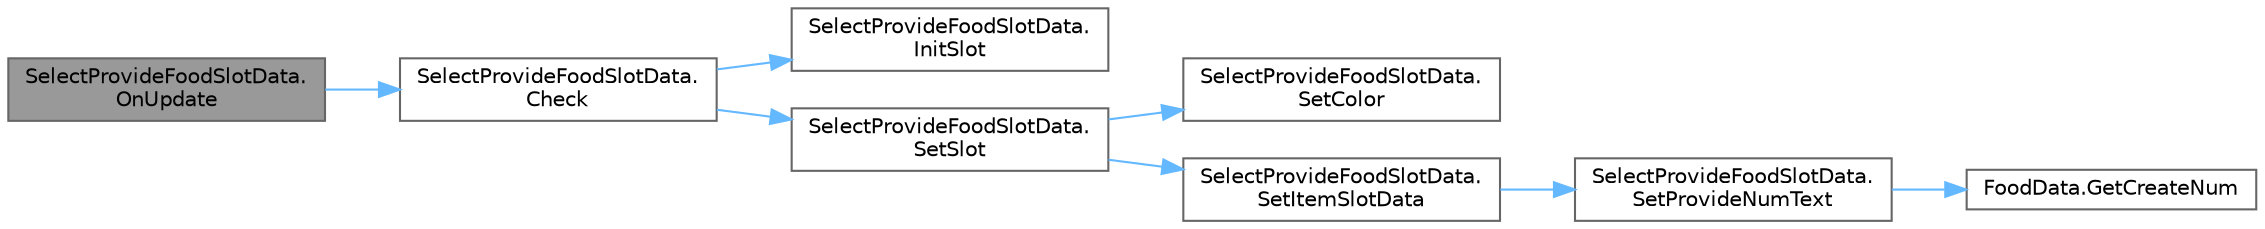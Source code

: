 digraph "SelectProvideFoodSlotData.OnUpdate"
{
 // LATEX_PDF_SIZE
  bgcolor="transparent";
  edge [fontname=Helvetica,fontsize=10,labelfontname=Helvetica,labelfontsize=10];
  node [fontname=Helvetica,fontsize=10,shape=box,height=0.2,width=0.4];
  rankdir="LR";
  Node1 [id="Node000001",label="SelectProvideFoodSlotData.\lOnUpdate",height=0.2,width=0.4,color="gray40", fillcolor="grey60", style="filled", fontcolor="black",tooltip=" "];
  Node1 -> Node2 [id="edge8_Node000001_Node000002",color="steelblue1",style="solid",tooltip=" "];
  Node2 [id="Node000002",label="SelectProvideFoodSlotData.\lCheck",height=0.2,width=0.4,color="grey40", fillcolor="white", style="filled",URL="$class_select_provide_food_slot_data.html#a900c8ed0ea1600d9051c7ecfb5b30785",tooltip=" "];
  Node2 -> Node3 [id="edge9_Node000002_Node000003",color="steelblue1",style="solid",tooltip=" "];
  Node3 [id="Node000003",label="SelectProvideFoodSlotData.\lInitSlot",height=0.2,width=0.4,color="grey40", fillcolor="white", style="filled",URL="$class_select_provide_food_slot_data.html#aa6a3a818da3f19578124bdace1337d48",tooltip=" "];
  Node2 -> Node4 [id="edge10_Node000002_Node000004",color="steelblue1",style="solid",tooltip=" "];
  Node4 [id="Node000004",label="SelectProvideFoodSlotData.\lSetSlot",height=0.2,width=0.4,color="grey40", fillcolor="white", style="filled",URL="$class_select_provide_food_slot_data.html#a3f4d24139211255883599b2e59eb94f0",tooltip=" "];
  Node4 -> Node5 [id="edge11_Node000004_Node000005",color="steelblue1",style="solid",tooltip=" "];
  Node5 [id="Node000005",label="SelectProvideFoodSlotData.\lSetColor",height=0.2,width=0.4,color="grey40", fillcolor="white", style="filled",URL="$class_select_provide_food_slot_data.html#a248ed83404a588f9688a44b232cffede",tooltip=" "];
  Node4 -> Node6 [id="edge12_Node000004_Node000006",color="steelblue1",style="solid",tooltip=" "];
  Node6 [id="Node000006",label="SelectProvideFoodSlotData.\lSetItemSlotData",height=0.2,width=0.4,color="grey40", fillcolor="white", style="filled",URL="$class_select_provide_food_slot_data.html#a127c405f2554a8aee37ed4cc4a0f55b8",tooltip=" "];
  Node6 -> Node7 [id="edge13_Node000006_Node000007",color="steelblue1",style="solid",tooltip=" "];
  Node7 [id="Node000007",label="SelectProvideFoodSlotData.\lSetProvideNumText",height=0.2,width=0.4,color="grey40", fillcolor="white", style="filled",URL="$class_select_provide_food_slot_data.html#a7d1086247bcf6c59c724e1b1b4afb33a",tooltip=" "];
  Node7 -> Node8 [id="edge14_Node000007_Node000008",color="steelblue1",style="solid",tooltip=" "];
  Node8 [id="Node000008",label="FoodData.GetCreateNum",height=0.2,width=0.4,color="grey40", fillcolor="white", style="filled",URL="$class_food_data.html#afeebe5f74b9700c3c74f242e680b8754",tooltip="引数料理が作成できる数を確認するメソッド"];
}
